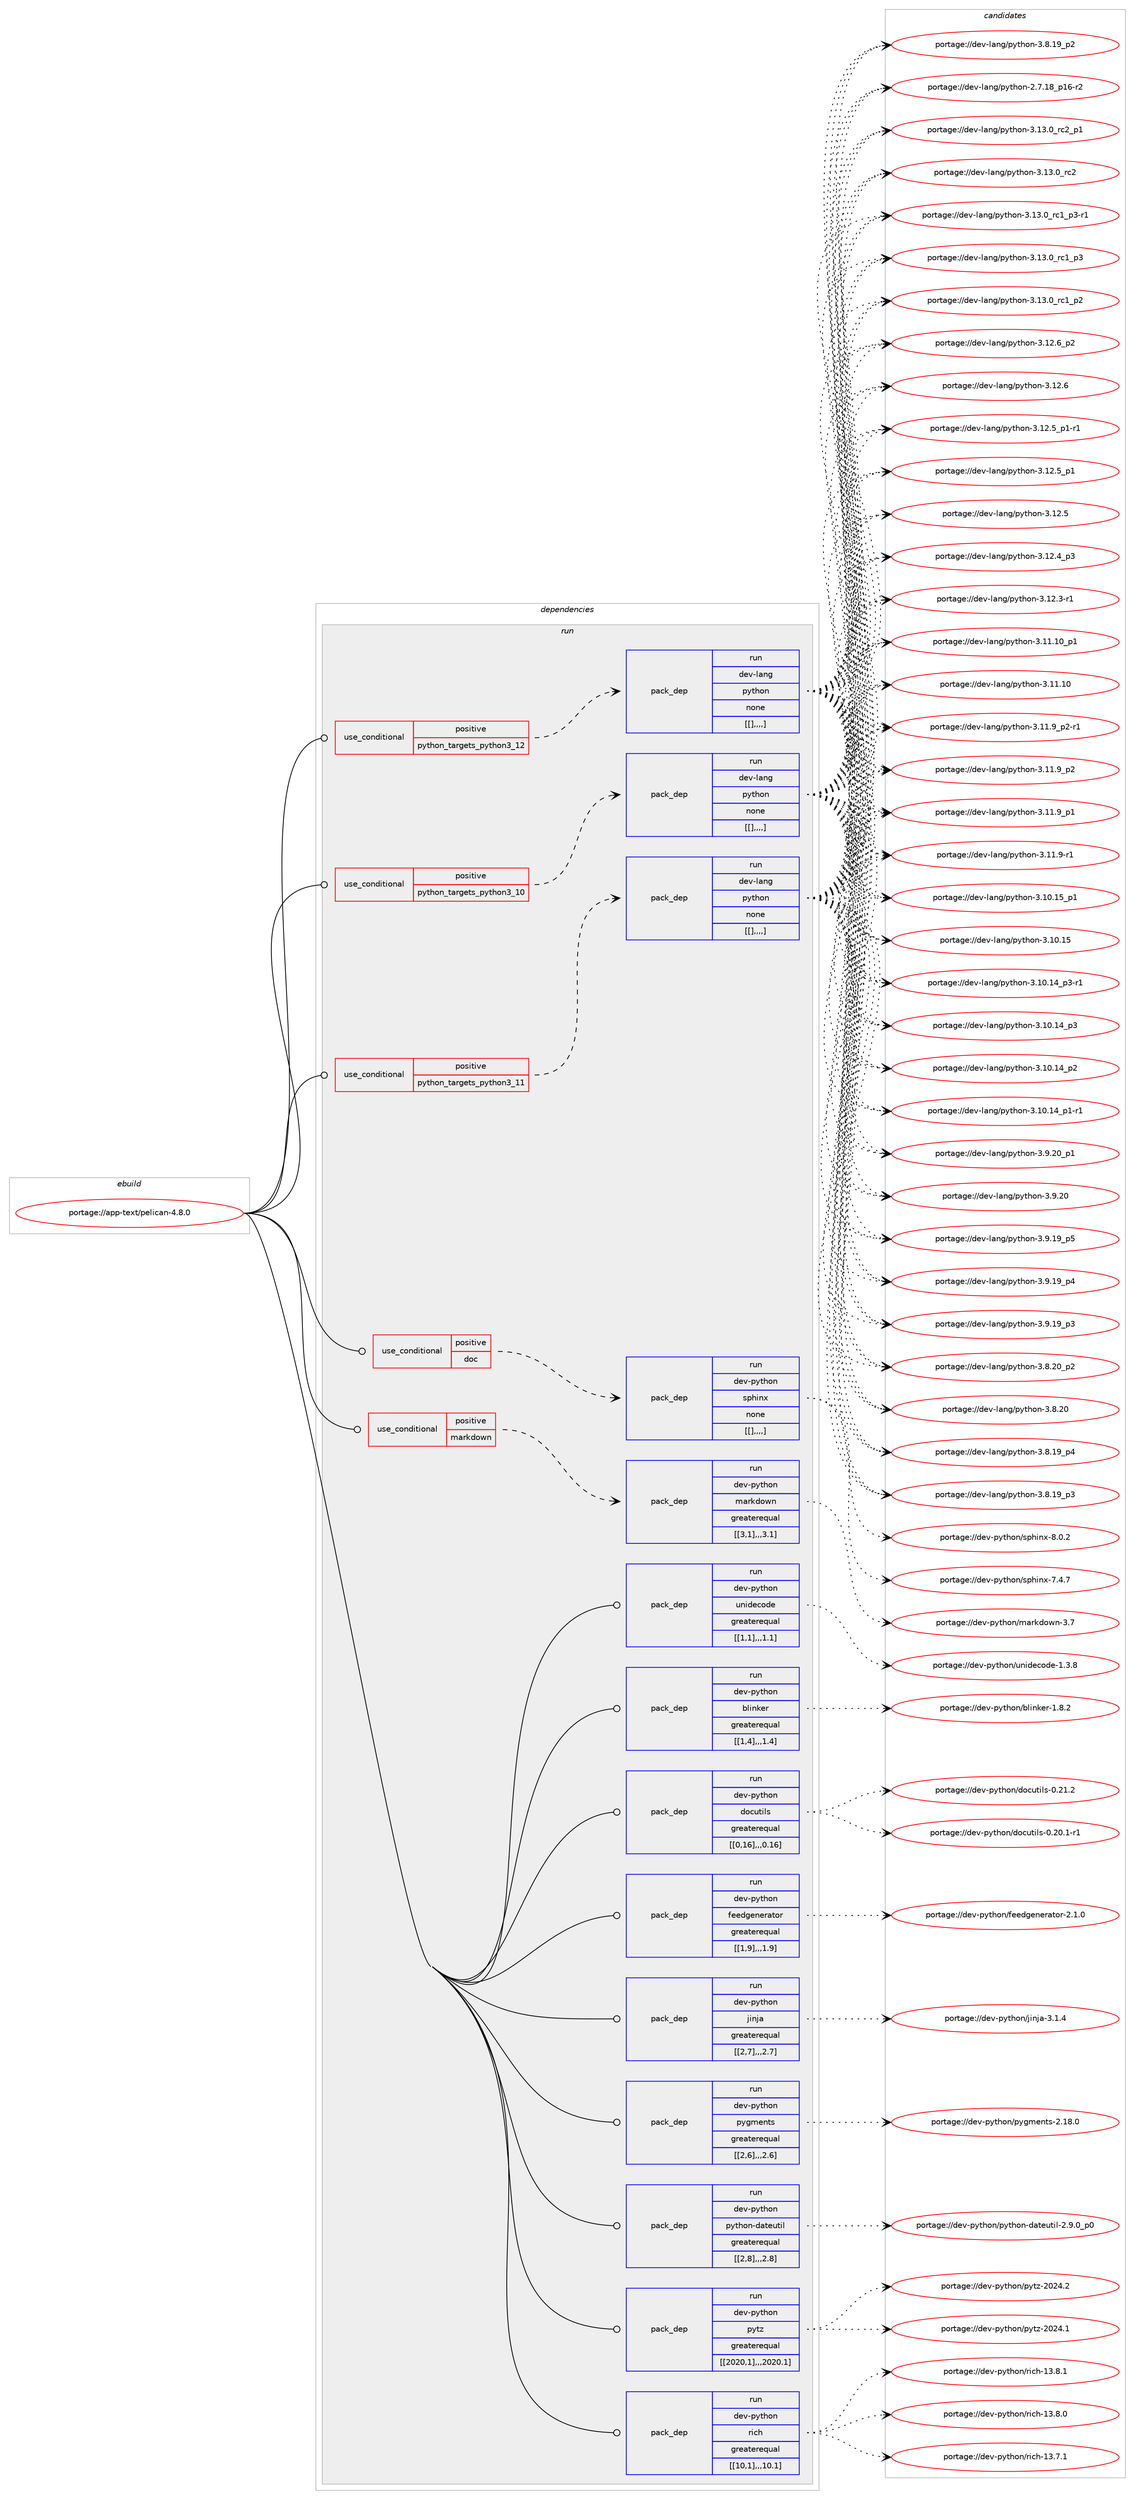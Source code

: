 digraph prolog {

# *************
# Graph options
# *************

newrank=true;
concentrate=true;
compound=true;
graph [rankdir=LR,fontname=Helvetica,fontsize=10,ranksep=1.5];#, ranksep=2.5, nodesep=0.2];
edge  [arrowhead=vee];
node  [fontname=Helvetica,fontsize=10];

# **********
# The ebuild
# **********

subgraph cluster_leftcol {
color=gray;
label=<<i>ebuild</i>>;
id [label="portage://app-text/pelican-4.8.0", color=red, width=4, href="../app-text/pelican-4.8.0.svg"];
}

# ****************
# The dependencies
# ****************

subgraph cluster_midcol {
color=gray;
label=<<i>dependencies</i>>;
subgraph cluster_compile {
fillcolor="#eeeeee";
style=filled;
label=<<i>compile</i>>;
}
subgraph cluster_compileandrun {
fillcolor="#eeeeee";
style=filled;
label=<<i>compile and run</i>>;
}
subgraph cluster_run {
fillcolor="#eeeeee";
style=filled;
label=<<i>run</i>>;
subgraph cond15675 {
dependency57228 [label=<<TABLE BORDER="0" CELLBORDER="1" CELLSPACING="0" CELLPADDING="4"><TR><TD ROWSPAN="3" CELLPADDING="10">use_conditional</TD></TR><TR><TD>positive</TD></TR><TR><TD>doc</TD></TR></TABLE>>, shape=none, color=red];
subgraph pack41052 {
dependency57229 [label=<<TABLE BORDER="0" CELLBORDER="1" CELLSPACING="0" CELLPADDING="4" WIDTH="220"><TR><TD ROWSPAN="6" CELLPADDING="30">pack_dep</TD></TR><TR><TD WIDTH="110">run</TD></TR><TR><TD>dev-python</TD></TR><TR><TD>sphinx</TD></TR><TR><TD>none</TD></TR><TR><TD>[[],,,,]</TD></TR></TABLE>>, shape=none, color=blue];
}
dependency57228:e -> dependency57229:w [weight=20,style="dashed",arrowhead="vee"];
}
id:e -> dependency57228:w [weight=20,style="solid",arrowhead="odot"];
subgraph cond15676 {
dependency57230 [label=<<TABLE BORDER="0" CELLBORDER="1" CELLSPACING="0" CELLPADDING="4"><TR><TD ROWSPAN="3" CELLPADDING="10">use_conditional</TD></TR><TR><TD>positive</TD></TR><TR><TD>markdown</TD></TR></TABLE>>, shape=none, color=red];
subgraph pack41053 {
dependency57231 [label=<<TABLE BORDER="0" CELLBORDER="1" CELLSPACING="0" CELLPADDING="4" WIDTH="220"><TR><TD ROWSPAN="6" CELLPADDING="30">pack_dep</TD></TR><TR><TD WIDTH="110">run</TD></TR><TR><TD>dev-python</TD></TR><TR><TD>markdown</TD></TR><TR><TD>greaterequal</TD></TR><TR><TD>[[3,1],,,3.1]</TD></TR></TABLE>>, shape=none, color=blue];
}
dependency57230:e -> dependency57231:w [weight=20,style="dashed",arrowhead="vee"];
}
id:e -> dependency57230:w [weight=20,style="solid",arrowhead="odot"];
subgraph cond15677 {
dependency57232 [label=<<TABLE BORDER="0" CELLBORDER="1" CELLSPACING="0" CELLPADDING="4"><TR><TD ROWSPAN="3" CELLPADDING="10">use_conditional</TD></TR><TR><TD>positive</TD></TR><TR><TD>python_targets_python3_10</TD></TR></TABLE>>, shape=none, color=red];
subgraph pack41054 {
dependency57233 [label=<<TABLE BORDER="0" CELLBORDER="1" CELLSPACING="0" CELLPADDING="4" WIDTH="220"><TR><TD ROWSPAN="6" CELLPADDING="30">pack_dep</TD></TR><TR><TD WIDTH="110">run</TD></TR><TR><TD>dev-lang</TD></TR><TR><TD>python</TD></TR><TR><TD>none</TD></TR><TR><TD>[[],,,,]</TD></TR></TABLE>>, shape=none, color=blue];
}
dependency57232:e -> dependency57233:w [weight=20,style="dashed",arrowhead="vee"];
}
id:e -> dependency57232:w [weight=20,style="solid",arrowhead="odot"];
subgraph cond15678 {
dependency57234 [label=<<TABLE BORDER="0" CELLBORDER="1" CELLSPACING="0" CELLPADDING="4"><TR><TD ROWSPAN="3" CELLPADDING="10">use_conditional</TD></TR><TR><TD>positive</TD></TR><TR><TD>python_targets_python3_11</TD></TR></TABLE>>, shape=none, color=red];
subgraph pack41055 {
dependency57235 [label=<<TABLE BORDER="0" CELLBORDER="1" CELLSPACING="0" CELLPADDING="4" WIDTH="220"><TR><TD ROWSPAN="6" CELLPADDING="30">pack_dep</TD></TR><TR><TD WIDTH="110">run</TD></TR><TR><TD>dev-lang</TD></TR><TR><TD>python</TD></TR><TR><TD>none</TD></TR><TR><TD>[[],,,,]</TD></TR></TABLE>>, shape=none, color=blue];
}
dependency57234:e -> dependency57235:w [weight=20,style="dashed",arrowhead="vee"];
}
id:e -> dependency57234:w [weight=20,style="solid",arrowhead="odot"];
subgraph cond15679 {
dependency57236 [label=<<TABLE BORDER="0" CELLBORDER="1" CELLSPACING="0" CELLPADDING="4"><TR><TD ROWSPAN="3" CELLPADDING="10">use_conditional</TD></TR><TR><TD>positive</TD></TR><TR><TD>python_targets_python3_12</TD></TR></TABLE>>, shape=none, color=red];
subgraph pack41056 {
dependency57237 [label=<<TABLE BORDER="0" CELLBORDER="1" CELLSPACING="0" CELLPADDING="4" WIDTH="220"><TR><TD ROWSPAN="6" CELLPADDING="30">pack_dep</TD></TR><TR><TD WIDTH="110">run</TD></TR><TR><TD>dev-lang</TD></TR><TR><TD>python</TD></TR><TR><TD>none</TD></TR><TR><TD>[[],,,,]</TD></TR></TABLE>>, shape=none, color=blue];
}
dependency57236:e -> dependency57237:w [weight=20,style="dashed",arrowhead="vee"];
}
id:e -> dependency57236:w [weight=20,style="solid",arrowhead="odot"];
subgraph pack41057 {
dependency57238 [label=<<TABLE BORDER="0" CELLBORDER="1" CELLSPACING="0" CELLPADDING="4" WIDTH="220"><TR><TD ROWSPAN="6" CELLPADDING="30">pack_dep</TD></TR><TR><TD WIDTH="110">run</TD></TR><TR><TD>dev-python</TD></TR><TR><TD>blinker</TD></TR><TR><TD>greaterequal</TD></TR><TR><TD>[[1,4],,,1.4]</TD></TR></TABLE>>, shape=none, color=blue];
}
id:e -> dependency57238:w [weight=20,style="solid",arrowhead="odot"];
subgraph pack41058 {
dependency57239 [label=<<TABLE BORDER="0" CELLBORDER="1" CELLSPACING="0" CELLPADDING="4" WIDTH="220"><TR><TD ROWSPAN="6" CELLPADDING="30">pack_dep</TD></TR><TR><TD WIDTH="110">run</TD></TR><TR><TD>dev-python</TD></TR><TR><TD>docutils</TD></TR><TR><TD>greaterequal</TD></TR><TR><TD>[[0,16],,,0.16]</TD></TR></TABLE>>, shape=none, color=blue];
}
id:e -> dependency57239:w [weight=20,style="solid",arrowhead="odot"];
subgraph pack41059 {
dependency57240 [label=<<TABLE BORDER="0" CELLBORDER="1" CELLSPACING="0" CELLPADDING="4" WIDTH="220"><TR><TD ROWSPAN="6" CELLPADDING="30">pack_dep</TD></TR><TR><TD WIDTH="110">run</TD></TR><TR><TD>dev-python</TD></TR><TR><TD>feedgenerator</TD></TR><TR><TD>greaterequal</TD></TR><TR><TD>[[1,9],,,1.9]</TD></TR></TABLE>>, shape=none, color=blue];
}
id:e -> dependency57240:w [weight=20,style="solid",arrowhead="odot"];
subgraph pack41060 {
dependency57241 [label=<<TABLE BORDER="0" CELLBORDER="1" CELLSPACING="0" CELLPADDING="4" WIDTH="220"><TR><TD ROWSPAN="6" CELLPADDING="30">pack_dep</TD></TR><TR><TD WIDTH="110">run</TD></TR><TR><TD>dev-python</TD></TR><TR><TD>jinja</TD></TR><TR><TD>greaterequal</TD></TR><TR><TD>[[2,7],,,2.7]</TD></TR></TABLE>>, shape=none, color=blue];
}
id:e -> dependency57241:w [weight=20,style="solid",arrowhead="odot"];
subgraph pack41061 {
dependency57242 [label=<<TABLE BORDER="0" CELLBORDER="1" CELLSPACING="0" CELLPADDING="4" WIDTH="220"><TR><TD ROWSPAN="6" CELLPADDING="30">pack_dep</TD></TR><TR><TD WIDTH="110">run</TD></TR><TR><TD>dev-python</TD></TR><TR><TD>pygments</TD></TR><TR><TD>greaterequal</TD></TR><TR><TD>[[2,6],,,2.6]</TD></TR></TABLE>>, shape=none, color=blue];
}
id:e -> dependency57242:w [weight=20,style="solid",arrowhead="odot"];
subgraph pack41062 {
dependency57243 [label=<<TABLE BORDER="0" CELLBORDER="1" CELLSPACING="0" CELLPADDING="4" WIDTH="220"><TR><TD ROWSPAN="6" CELLPADDING="30">pack_dep</TD></TR><TR><TD WIDTH="110">run</TD></TR><TR><TD>dev-python</TD></TR><TR><TD>python-dateutil</TD></TR><TR><TD>greaterequal</TD></TR><TR><TD>[[2,8],,,2.8]</TD></TR></TABLE>>, shape=none, color=blue];
}
id:e -> dependency57243:w [weight=20,style="solid",arrowhead="odot"];
subgraph pack41063 {
dependency57244 [label=<<TABLE BORDER="0" CELLBORDER="1" CELLSPACING="0" CELLPADDING="4" WIDTH="220"><TR><TD ROWSPAN="6" CELLPADDING="30">pack_dep</TD></TR><TR><TD WIDTH="110">run</TD></TR><TR><TD>dev-python</TD></TR><TR><TD>pytz</TD></TR><TR><TD>greaterequal</TD></TR><TR><TD>[[2020,1],,,2020.1]</TD></TR></TABLE>>, shape=none, color=blue];
}
id:e -> dependency57244:w [weight=20,style="solid",arrowhead="odot"];
subgraph pack41064 {
dependency57245 [label=<<TABLE BORDER="0" CELLBORDER="1" CELLSPACING="0" CELLPADDING="4" WIDTH="220"><TR><TD ROWSPAN="6" CELLPADDING="30">pack_dep</TD></TR><TR><TD WIDTH="110">run</TD></TR><TR><TD>dev-python</TD></TR><TR><TD>rich</TD></TR><TR><TD>greaterequal</TD></TR><TR><TD>[[10,1],,,10.1]</TD></TR></TABLE>>, shape=none, color=blue];
}
id:e -> dependency57245:w [weight=20,style="solid",arrowhead="odot"];
subgraph pack41065 {
dependency57246 [label=<<TABLE BORDER="0" CELLBORDER="1" CELLSPACING="0" CELLPADDING="4" WIDTH="220"><TR><TD ROWSPAN="6" CELLPADDING="30">pack_dep</TD></TR><TR><TD WIDTH="110">run</TD></TR><TR><TD>dev-python</TD></TR><TR><TD>unidecode</TD></TR><TR><TD>greaterequal</TD></TR><TR><TD>[[1,1],,,1.1]</TD></TR></TABLE>>, shape=none, color=blue];
}
id:e -> dependency57246:w [weight=20,style="solid",arrowhead="odot"];
}
}

# **************
# The candidates
# **************

subgraph cluster_choices {
rank=same;
color=gray;
label=<<i>candidates</i>>;

subgraph choice41052 {
color=black;
nodesep=1;
choice1001011184511212111610411111047115112104105110120455646484650 [label="portage://dev-python/sphinx-8.0.2", color=red, width=4,href="../dev-python/sphinx-8.0.2.svg"];
choice1001011184511212111610411111047115112104105110120455546524655 [label="portage://dev-python/sphinx-7.4.7", color=red, width=4,href="../dev-python/sphinx-7.4.7.svg"];
dependency57229:e -> choice1001011184511212111610411111047115112104105110120455646484650:w [style=dotted,weight="100"];
dependency57229:e -> choice1001011184511212111610411111047115112104105110120455546524655:w [style=dotted,weight="100"];
}
subgraph choice41053 {
color=black;
nodesep=1;
choice10010111845112121116104111110471099711410710011111911045514655 [label="portage://dev-python/markdown-3.7", color=red, width=4,href="../dev-python/markdown-3.7.svg"];
dependency57231:e -> choice10010111845112121116104111110471099711410710011111911045514655:w [style=dotted,weight="100"];
}
subgraph choice41054 {
color=black;
nodesep=1;
choice100101118451089711010347112121116104111110455146495146489511499509511249 [label="portage://dev-lang/python-3.13.0_rc2_p1", color=red, width=4,href="../dev-lang/python-3.13.0_rc2_p1.svg"];
choice10010111845108971101034711212111610411111045514649514648951149950 [label="portage://dev-lang/python-3.13.0_rc2", color=red, width=4,href="../dev-lang/python-3.13.0_rc2.svg"];
choice1001011184510897110103471121211161041111104551464951464895114994995112514511449 [label="portage://dev-lang/python-3.13.0_rc1_p3-r1", color=red, width=4,href="../dev-lang/python-3.13.0_rc1_p3-r1.svg"];
choice100101118451089711010347112121116104111110455146495146489511499499511251 [label="portage://dev-lang/python-3.13.0_rc1_p3", color=red, width=4,href="../dev-lang/python-3.13.0_rc1_p3.svg"];
choice100101118451089711010347112121116104111110455146495146489511499499511250 [label="portage://dev-lang/python-3.13.0_rc1_p2", color=red, width=4,href="../dev-lang/python-3.13.0_rc1_p2.svg"];
choice100101118451089711010347112121116104111110455146495046549511250 [label="portage://dev-lang/python-3.12.6_p2", color=red, width=4,href="../dev-lang/python-3.12.6_p2.svg"];
choice10010111845108971101034711212111610411111045514649504654 [label="portage://dev-lang/python-3.12.6", color=red, width=4,href="../dev-lang/python-3.12.6.svg"];
choice1001011184510897110103471121211161041111104551464950465395112494511449 [label="portage://dev-lang/python-3.12.5_p1-r1", color=red, width=4,href="../dev-lang/python-3.12.5_p1-r1.svg"];
choice100101118451089711010347112121116104111110455146495046539511249 [label="portage://dev-lang/python-3.12.5_p1", color=red, width=4,href="../dev-lang/python-3.12.5_p1.svg"];
choice10010111845108971101034711212111610411111045514649504653 [label="portage://dev-lang/python-3.12.5", color=red, width=4,href="../dev-lang/python-3.12.5.svg"];
choice100101118451089711010347112121116104111110455146495046529511251 [label="portage://dev-lang/python-3.12.4_p3", color=red, width=4,href="../dev-lang/python-3.12.4_p3.svg"];
choice100101118451089711010347112121116104111110455146495046514511449 [label="portage://dev-lang/python-3.12.3-r1", color=red, width=4,href="../dev-lang/python-3.12.3-r1.svg"];
choice10010111845108971101034711212111610411111045514649494649489511249 [label="portage://dev-lang/python-3.11.10_p1", color=red, width=4,href="../dev-lang/python-3.11.10_p1.svg"];
choice1001011184510897110103471121211161041111104551464949464948 [label="portage://dev-lang/python-3.11.10", color=red, width=4,href="../dev-lang/python-3.11.10.svg"];
choice1001011184510897110103471121211161041111104551464949465795112504511449 [label="portage://dev-lang/python-3.11.9_p2-r1", color=red, width=4,href="../dev-lang/python-3.11.9_p2-r1.svg"];
choice100101118451089711010347112121116104111110455146494946579511250 [label="portage://dev-lang/python-3.11.9_p2", color=red, width=4,href="../dev-lang/python-3.11.9_p2.svg"];
choice100101118451089711010347112121116104111110455146494946579511249 [label="portage://dev-lang/python-3.11.9_p1", color=red, width=4,href="../dev-lang/python-3.11.9_p1.svg"];
choice100101118451089711010347112121116104111110455146494946574511449 [label="portage://dev-lang/python-3.11.9-r1", color=red, width=4,href="../dev-lang/python-3.11.9-r1.svg"];
choice10010111845108971101034711212111610411111045514649484649539511249 [label="portage://dev-lang/python-3.10.15_p1", color=red, width=4,href="../dev-lang/python-3.10.15_p1.svg"];
choice1001011184510897110103471121211161041111104551464948464953 [label="portage://dev-lang/python-3.10.15", color=red, width=4,href="../dev-lang/python-3.10.15.svg"];
choice100101118451089711010347112121116104111110455146494846495295112514511449 [label="portage://dev-lang/python-3.10.14_p3-r1", color=red, width=4,href="../dev-lang/python-3.10.14_p3-r1.svg"];
choice10010111845108971101034711212111610411111045514649484649529511251 [label="portage://dev-lang/python-3.10.14_p3", color=red, width=4,href="../dev-lang/python-3.10.14_p3.svg"];
choice10010111845108971101034711212111610411111045514649484649529511250 [label="portage://dev-lang/python-3.10.14_p2", color=red, width=4,href="../dev-lang/python-3.10.14_p2.svg"];
choice100101118451089711010347112121116104111110455146494846495295112494511449 [label="portage://dev-lang/python-3.10.14_p1-r1", color=red, width=4,href="../dev-lang/python-3.10.14_p1-r1.svg"];
choice100101118451089711010347112121116104111110455146574650489511249 [label="portage://dev-lang/python-3.9.20_p1", color=red, width=4,href="../dev-lang/python-3.9.20_p1.svg"];
choice10010111845108971101034711212111610411111045514657465048 [label="portage://dev-lang/python-3.9.20", color=red, width=4,href="../dev-lang/python-3.9.20.svg"];
choice100101118451089711010347112121116104111110455146574649579511253 [label="portage://dev-lang/python-3.9.19_p5", color=red, width=4,href="../dev-lang/python-3.9.19_p5.svg"];
choice100101118451089711010347112121116104111110455146574649579511252 [label="portage://dev-lang/python-3.9.19_p4", color=red, width=4,href="../dev-lang/python-3.9.19_p4.svg"];
choice100101118451089711010347112121116104111110455146574649579511251 [label="portage://dev-lang/python-3.9.19_p3", color=red, width=4,href="../dev-lang/python-3.9.19_p3.svg"];
choice100101118451089711010347112121116104111110455146564650489511250 [label="portage://dev-lang/python-3.8.20_p2", color=red, width=4,href="../dev-lang/python-3.8.20_p2.svg"];
choice10010111845108971101034711212111610411111045514656465048 [label="portage://dev-lang/python-3.8.20", color=red, width=4,href="../dev-lang/python-3.8.20.svg"];
choice100101118451089711010347112121116104111110455146564649579511252 [label="portage://dev-lang/python-3.8.19_p4", color=red, width=4,href="../dev-lang/python-3.8.19_p4.svg"];
choice100101118451089711010347112121116104111110455146564649579511251 [label="portage://dev-lang/python-3.8.19_p3", color=red, width=4,href="../dev-lang/python-3.8.19_p3.svg"];
choice100101118451089711010347112121116104111110455146564649579511250 [label="portage://dev-lang/python-3.8.19_p2", color=red, width=4,href="../dev-lang/python-3.8.19_p2.svg"];
choice100101118451089711010347112121116104111110455046554649569511249544511450 [label="portage://dev-lang/python-2.7.18_p16-r2", color=red, width=4,href="../dev-lang/python-2.7.18_p16-r2.svg"];
dependency57233:e -> choice100101118451089711010347112121116104111110455146495146489511499509511249:w [style=dotted,weight="100"];
dependency57233:e -> choice10010111845108971101034711212111610411111045514649514648951149950:w [style=dotted,weight="100"];
dependency57233:e -> choice1001011184510897110103471121211161041111104551464951464895114994995112514511449:w [style=dotted,weight="100"];
dependency57233:e -> choice100101118451089711010347112121116104111110455146495146489511499499511251:w [style=dotted,weight="100"];
dependency57233:e -> choice100101118451089711010347112121116104111110455146495146489511499499511250:w [style=dotted,weight="100"];
dependency57233:e -> choice100101118451089711010347112121116104111110455146495046549511250:w [style=dotted,weight="100"];
dependency57233:e -> choice10010111845108971101034711212111610411111045514649504654:w [style=dotted,weight="100"];
dependency57233:e -> choice1001011184510897110103471121211161041111104551464950465395112494511449:w [style=dotted,weight="100"];
dependency57233:e -> choice100101118451089711010347112121116104111110455146495046539511249:w [style=dotted,weight="100"];
dependency57233:e -> choice10010111845108971101034711212111610411111045514649504653:w [style=dotted,weight="100"];
dependency57233:e -> choice100101118451089711010347112121116104111110455146495046529511251:w [style=dotted,weight="100"];
dependency57233:e -> choice100101118451089711010347112121116104111110455146495046514511449:w [style=dotted,weight="100"];
dependency57233:e -> choice10010111845108971101034711212111610411111045514649494649489511249:w [style=dotted,weight="100"];
dependency57233:e -> choice1001011184510897110103471121211161041111104551464949464948:w [style=dotted,weight="100"];
dependency57233:e -> choice1001011184510897110103471121211161041111104551464949465795112504511449:w [style=dotted,weight="100"];
dependency57233:e -> choice100101118451089711010347112121116104111110455146494946579511250:w [style=dotted,weight="100"];
dependency57233:e -> choice100101118451089711010347112121116104111110455146494946579511249:w [style=dotted,weight="100"];
dependency57233:e -> choice100101118451089711010347112121116104111110455146494946574511449:w [style=dotted,weight="100"];
dependency57233:e -> choice10010111845108971101034711212111610411111045514649484649539511249:w [style=dotted,weight="100"];
dependency57233:e -> choice1001011184510897110103471121211161041111104551464948464953:w [style=dotted,weight="100"];
dependency57233:e -> choice100101118451089711010347112121116104111110455146494846495295112514511449:w [style=dotted,weight="100"];
dependency57233:e -> choice10010111845108971101034711212111610411111045514649484649529511251:w [style=dotted,weight="100"];
dependency57233:e -> choice10010111845108971101034711212111610411111045514649484649529511250:w [style=dotted,weight="100"];
dependency57233:e -> choice100101118451089711010347112121116104111110455146494846495295112494511449:w [style=dotted,weight="100"];
dependency57233:e -> choice100101118451089711010347112121116104111110455146574650489511249:w [style=dotted,weight="100"];
dependency57233:e -> choice10010111845108971101034711212111610411111045514657465048:w [style=dotted,weight="100"];
dependency57233:e -> choice100101118451089711010347112121116104111110455146574649579511253:w [style=dotted,weight="100"];
dependency57233:e -> choice100101118451089711010347112121116104111110455146574649579511252:w [style=dotted,weight="100"];
dependency57233:e -> choice100101118451089711010347112121116104111110455146574649579511251:w [style=dotted,weight="100"];
dependency57233:e -> choice100101118451089711010347112121116104111110455146564650489511250:w [style=dotted,weight="100"];
dependency57233:e -> choice10010111845108971101034711212111610411111045514656465048:w [style=dotted,weight="100"];
dependency57233:e -> choice100101118451089711010347112121116104111110455146564649579511252:w [style=dotted,weight="100"];
dependency57233:e -> choice100101118451089711010347112121116104111110455146564649579511251:w [style=dotted,weight="100"];
dependency57233:e -> choice100101118451089711010347112121116104111110455146564649579511250:w [style=dotted,weight="100"];
dependency57233:e -> choice100101118451089711010347112121116104111110455046554649569511249544511450:w [style=dotted,weight="100"];
}
subgraph choice41055 {
color=black;
nodesep=1;
choice100101118451089711010347112121116104111110455146495146489511499509511249 [label="portage://dev-lang/python-3.13.0_rc2_p1", color=red, width=4,href="../dev-lang/python-3.13.0_rc2_p1.svg"];
choice10010111845108971101034711212111610411111045514649514648951149950 [label="portage://dev-lang/python-3.13.0_rc2", color=red, width=4,href="../dev-lang/python-3.13.0_rc2.svg"];
choice1001011184510897110103471121211161041111104551464951464895114994995112514511449 [label="portage://dev-lang/python-3.13.0_rc1_p3-r1", color=red, width=4,href="../dev-lang/python-3.13.0_rc1_p3-r1.svg"];
choice100101118451089711010347112121116104111110455146495146489511499499511251 [label="portage://dev-lang/python-3.13.0_rc1_p3", color=red, width=4,href="../dev-lang/python-3.13.0_rc1_p3.svg"];
choice100101118451089711010347112121116104111110455146495146489511499499511250 [label="portage://dev-lang/python-3.13.0_rc1_p2", color=red, width=4,href="../dev-lang/python-3.13.0_rc1_p2.svg"];
choice100101118451089711010347112121116104111110455146495046549511250 [label="portage://dev-lang/python-3.12.6_p2", color=red, width=4,href="../dev-lang/python-3.12.6_p2.svg"];
choice10010111845108971101034711212111610411111045514649504654 [label="portage://dev-lang/python-3.12.6", color=red, width=4,href="../dev-lang/python-3.12.6.svg"];
choice1001011184510897110103471121211161041111104551464950465395112494511449 [label="portage://dev-lang/python-3.12.5_p1-r1", color=red, width=4,href="../dev-lang/python-3.12.5_p1-r1.svg"];
choice100101118451089711010347112121116104111110455146495046539511249 [label="portage://dev-lang/python-3.12.5_p1", color=red, width=4,href="../dev-lang/python-3.12.5_p1.svg"];
choice10010111845108971101034711212111610411111045514649504653 [label="portage://dev-lang/python-3.12.5", color=red, width=4,href="../dev-lang/python-3.12.5.svg"];
choice100101118451089711010347112121116104111110455146495046529511251 [label="portage://dev-lang/python-3.12.4_p3", color=red, width=4,href="../dev-lang/python-3.12.4_p3.svg"];
choice100101118451089711010347112121116104111110455146495046514511449 [label="portage://dev-lang/python-3.12.3-r1", color=red, width=4,href="../dev-lang/python-3.12.3-r1.svg"];
choice10010111845108971101034711212111610411111045514649494649489511249 [label="portage://dev-lang/python-3.11.10_p1", color=red, width=4,href="../dev-lang/python-3.11.10_p1.svg"];
choice1001011184510897110103471121211161041111104551464949464948 [label="portage://dev-lang/python-3.11.10", color=red, width=4,href="../dev-lang/python-3.11.10.svg"];
choice1001011184510897110103471121211161041111104551464949465795112504511449 [label="portage://dev-lang/python-3.11.9_p2-r1", color=red, width=4,href="../dev-lang/python-3.11.9_p2-r1.svg"];
choice100101118451089711010347112121116104111110455146494946579511250 [label="portage://dev-lang/python-3.11.9_p2", color=red, width=4,href="../dev-lang/python-3.11.9_p2.svg"];
choice100101118451089711010347112121116104111110455146494946579511249 [label="portage://dev-lang/python-3.11.9_p1", color=red, width=4,href="../dev-lang/python-3.11.9_p1.svg"];
choice100101118451089711010347112121116104111110455146494946574511449 [label="portage://dev-lang/python-3.11.9-r1", color=red, width=4,href="../dev-lang/python-3.11.9-r1.svg"];
choice10010111845108971101034711212111610411111045514649484649539511249 [label="portage://dev-lang/python-3.10.15_p1", color=red, width=4,href="../dev-lang/python-3.10.15_p1.svg"];
choice1001011184510897110103471121211161041111104551464948464953 [label="portage://dev-lang/python-3.10.15", color=red, width=4,href="../dev-lang/python-3.10.15.svg"];
choice100101118451089711010347112121116104111110455146494846495295112514511449 [label="portage://dev-lang/python-3.10.14_p3-r1", color=red, width=4,href="../dev-lang/python-3.10.14_p3-r1.svg"];
choice10010111845108971101034711212111610411111045514649484649529511251 [label="portage://dev-lang/python-3.10.14_p3", color=red, width=4,href="../dev-lang/python-3.10.14_p3.svg"];
choice10010111845108971101034711212111610411111045514649484649529511250 [label="portage://dev-lang/python-3.10.14_p2", color=red, width=4,href="../dev-lang/python-3.10.14_p2.svg"];
choice100101118451089711010347112121116104111110455146494846495295112494511449 [label="portage://dev-lang/python-3.10.14_p1-r1", color=red, width=4,href="../dev-lang/python-3.10.14_p1-r1.svg"];
choice100101118451089711010347112121116104111110455146574650489511249 [label="portage://dev-lang/python-3.9.20_p1", color=red, width=4,href="../dev-lang/python-3.9.20_p1.svg"];
choice10010111845108971101034711212111610411111045514657465048 [label="portage://dev-lang/python-3.9.20", color=red, width=4,href="../dev-lang/python-3.9.20.svg"];
choice100101118451089711010347112121116104111110455146574649579511253 [label="portage://dev-lang/python-3.9.19_p5", color=red, width=4,href="../dev-lang/python-3.9.19_p5.svg"];
choice100101118451089711010347112121116104111110455146574649579511252 [label="portage://dev-lang/python-3.9.19_p4", color=red, width=4,href="../dev-lang/python-3.9.19_p4.svg"];
choice100101118451089711010347112121116104111110455146574649579511251 [label="portage://dev-lang/python-3.9.19_p3", color=red, width=4,href="../dev-lang/python-3.9.19_p3.svg"];
choice100101118451089711010347112121116104111110455146564650489511250 [label="portage://dev-lang/python-3.8.20_p2", color=red, width=4,href="../dev-lang/python-3.8.20_p2.svg"];
choice10010111845108971101034711212111610411111045514656465048 [label="portage://dev-lang/python-3.8.20", color=red, width=4,href="../dev-lang/python-3.8.20.svg"];
choice100101118451089711010347112121116104111110455146564649579511252 [label="portage://dev-lang/python-3.8.19_p4", color=red, width=4,href="../dev-lang/python-3.8.19_p4.svg"];
choice100101118451089711010347112121116104111110455146564649579511251 [label="portage://dev-lang/python-3.8.19_p3", color=red, width=4,href="../dev-lang/python-3.8.19_p3.svg"];
choice100101118451089711010347112121116104111110455146564649579511250 [label="portage://dev-lang/python-3.8.19_p2", color=red, width=4,href="../dev-lang/python-3.8.19_p2.svg"];
choice100101118451089711010347112121116104111110455046554649569511249544511450 [label="portage://dev-lang/python-2.7.18_p16-r2", color=red, width=4,href="../dev-lang/python-2.7.18_p16-r2.svg"];
dependency57235:e -> choice100101118451089711010347112121116104111110455146495146489511499509511249:w [style=dotted,weight="100"];
dependency57235:e -> choice10010111845108971101034711212111610411111045514649514648951149950:w [style=dotted,weight="100"];
dependency57235:e -> choice1001011184510897110103471121211161041111104551464951464895114994995112514511449:w [style=dotted,weight="100"];
dependency57235:e -> choice100101118451089711010347112121116104111110455146495146489511499499511251:w [style=dotted,weight="100"];
dependency57235:e -> choice100101118451089711010347112121116104111110455146495146489511499499511250:w [style=dotted,weight="100"];
dependency57235:e -> choice100101118451089711010347112121116104111110455146495046549511250:w [style=dotted,weight="100"];
dependency57235:e -> choice10010111845108971101034711212111610411111045514649504654:w [style=dotted,weight="100"];
dependency57235:e -> choice1001011184510897110103471121211161041111104551464950465395112494511449:w [style=dotted,weight="100"];
dependency57235:e -> choice100101118451089711010347112121116104111110455146495046539511249:w [style=dotted,weight="100"];
dependency57235:e -> choice10010111845108971101034711212111610411111045514649504653:w [style=dotted,weight="100"];
dependency57235:e -> choice100101118451089711010347112121116104111110455146495046529511251:w [style=dotted,weight="100"];
dependency57235:e -> choice100101118451089711010347112121116104111110455146495046514511449:w [style=dotted,weight="100"];
dependency57235:e -> choice10010111845108971101034711212111610411111045514649494649489511249:w [style=dotted,weight="100"];
dependency57235:e -> choice1001011184510897110103471121211161041111104551464949464948:w [style=dotted,weight="100"];
dependency57235:e -> choice1001011184510897110103471121211161041111104551464949465795112504511449:w [style=dotted,weight="100"];
dependency57235:e -> choice100101118451089711010347112121116104111110455146494946579511250:w [style=dotted,weight="100"];
dependency57235:e -> choice100101118451089711010347112121116104111110455146494946579511249:w [style=dotted,weight="100"];
dependency57235:e -> choice100101118451089711010347112121116104111110455146494946574511449:w [style=dotted,weight="100"];
dependency57235:e -> choice10010111845108971101034711212111610411111045514649484649539511249:w [style=dotted,weight="100"];
dependency57235:e -> choice1001011184510897110103471121211161041111104551464948464953:w [style=dotted,weight="100"];
dependency57235:e -> choice100101118451089711010347112121116104111110455146494846495295112514511449:w [style=dotted,weight="100"];
dependency57235:e -> choice10010111845108971101034711212111610411111045514649484649529511251:w [style=dotted,weight="100"];
dependency57235:e -> choice10010111845108971101034711212111610411111045514649484649529511250:w [style=dotted,weight="100"];
dependency57235:e -> choice100101118451089711010347112121116104111110455146494846495295112494511449:w [style=dotted,weight="100"];
dependency57235:e -> choice100101118451089711010347112121116104111110455146574650489511249:w [style=dotted,weight="100"];
dependency57235:e -> choice10010111845108971101034711212111610411111045514657465048:w [style=dotted,weight="100"];
dependency57235:e -> choice100101118451089711010347112121116104111110455146574649579511253:w [style=dotted,weight="100"];
dependency57235:e -> choice100101118451089711010347112121116104111110455146574649579511252:w [style=dotted,weight="100"];
dependency57235:e -> choice100101118451089711010347112121116104111110455146574649579511251:w [style=dotted,weight="100"];
dependency57235:e -> choice100101118451089711010347112121116104111110455146564650489511250:w [style=dotted,weight="100"];
dependency57235:e -> choice10010111845108971101034711212111610411111045514656465048:w [style=dotted,weight="100"];
dependency57235:e -> choice100101118451089711010347112121116104111110455146564649579511252:w [style=dotted,weight="100"];
dependency57235:e -> choice100101118451089711010347112121116104111110455146564649579511251:w [style=dotted,weight="100"];
dependency57235:e -> choice100101118451089711010347112121116104111110455146564649579511250:w [style=dotted,weight="100"];
dependency57235:e -> choice100101118451089711010347112121116104111110455046554649569511249544511450:w [style=dotted,weight="100"];
}
subgraph choice41056 {
color=black;
nodesep=1;
choice100101118451089711010347112121116104111110455146495146489511499509511249 [label="portage://dev-lang/python-3.13.0_rc2_p1", color=red, width=4,href="../dev-lang/python-3.13.0_rc2_p1.svg"];
choice10010111845108971101034711212111610411111045514649514648951149950 [label="portage://dev-lang/python-3.13.0_rc2", color=red, width=4,href="../dev-lang/python-3.13.0_rc2.svg"];
choice1001011184510897110103471121211161041111104551464951464895114994995112514511449 [label="portage://dev-lang/python-3.13.0_rc1_p3-r1", color=red, width=4,href="../dev-lang/python-3.13.0_rc1_p3-r1.svg"];
choice100101118451089711010347112121116104111110455146495146489511499499511251 [label="portage://dev-lang/python-3.13.0_rc1_p3", color=red, width=4,href="../dev-lang/python-3.13.0_rc1_p3.svg"];
choice100101118451089711010347112121116104111110455146495146489511499499511250 [label="portage://dev-lang/python-3.13.0_rc1_p2", color=red, width=4,href="../dev-lang/python-3.13.0_rc1_p2.svg"];
choice100101118451089711010347112121116104111110455146495046549511250 [label="portage://dev-lang/python-3.12.6_p2", color=red, width=4,href="../dev-lang/python-3.12.6_p2.svg"];
choice10010111845108971101034711212111610411111045514649504654 [label="portage://dev-lang/python-3.12.6", color=red, width=4,href="../dev-lang/python-3.12.6.svg"];
choice1001011184510897110103471121211161041111104551464950465395112494511449 [label="portage://dev-lang/python-3.12.5_p1-r1", color=red, width=4,href="../dev-lang/python-3.12.5_p1-r1.svg"];
choice100101118451089711010347112121116104111110455146495046539511249 [label="portage://dev-lang/python-3.12.5_p1", color=red, width=4,href="../dev-lang/python-3.12.5_p1.svg"];
choice10010111845108971101034711212111610411111045514649504653 [label="portage://dev-lang/python-3.12.5", color=red, width=4,href="../dev-lang/python-3.12.5.svg"];
choice100101118451089711010347112121116104111110455146495046529511251 [label="portage://dev-lang/python-3.12.4_p3", color=red, width=4,href="../dev-lang/python-3.12.4_p3.svg"];
choice100101118451089711010347112121116104111110455146495046514511449 [label="portage://dev-lang/python-3.12.3-r1", color=red, width=4,href="../dev-lang/python-3.12.3-r1.svg"];
choice10010111845108971101034711212111610411111045514649494649489511249 [label="portage://dev-lang/python-3.11.10_p1", color=red, width=4,href="../dev-lang/python-3.11.10_p1.svg"];
choice1001011184510897110103471121211161041111104551464949464948 [label="portage://dev-lang/python-3.11.10", color=red, width=4,href="../dev-lang/python-3.11.10.svg"];
choice1001011184510897110103471121211161041111104551464949465795112504511449 [label="portage://dev-lang/python-3.11.9_p2-r1", color=red, width=4,href="../dev-lang/python-3.11.9_p2-r1.svg"];
choice100101118451089711010347112121116104111110455146494946579511250 [label="portage://dev-lang/python-3.11.9_p2", color=red, width=4,href="../dev-lang/python-3.11.9_p2.svg"];
choice100101118451089711010347112121116104111110455146494946579511249 [label="portage://dev-lang/python-3.11.9_p1", color=red, width=4,href="../dev-lang/python-3.11.9_p1.svg"];
choice100101118451089711010347112121116104111110455146494946574511449 [label="portage://dev-lang/python-3.11.9-r1", color=red, width=4,href="../dev-lang/python-3.11.9-r1.svg"];
choice10010111845108971101034711212111610411111045514649484649539511249 [label="portage://dev-lang/python-3.10.15_p1", color=red, width=4,href="../dev-lang/python-3.10.15_p1.svg"];
choice1001011184510897110103471121211161041111104551464948464953 [label="portage://dev-lang/python-3.10.15", color=red, width=4,href="../dev-lang/python-3.10.15.svg"];
choice100101118451089711010347112121116104111110455146494846495295112514511449 [label="portage://dev-lang/python-3.10.14_p3-r1", color=red, width=4,href="../dev-lang/python-3.10.14_p3-r1.svg"];
choice10010111845108971101034711212111610411111045514649484649529511251 [label="portage://dev-lang/python-3.10.14_p3", color=red, width=4,href="../dev-lang/python-3.10.14_p3.svg"];
choice10010111845108971101034711212111610411111045514649484649529511250 [label="portage://dev-lang/python-3.10.14_p2", color=red, width=4,href="../dev-lang/python-3.10.14_p2.svg"];
choice100101118451089711010347112121116104111110455146494846495295112494511449 [label="portage://dev-lang/python-3.10.14_p1-r1", color=red, width=4,href="../dev-lang/python-3.10.14_p1-r1.svg"];
choice100101118451089711010347112121116104111110455146574650489511249 [label="portage://dev-lang/python-3.9.20_p1", color=red, width=4,href="../dev-lang/python-3.9.20_p1.svg"];
choice10010111845108971101034711212111610411111045514657465048 [label="portage://dev-lang/python-3.9.20", color=red, width=4,href="../dev-lang/python-3.9.20.svg"];
choice100101118451089711010347112121116104111110455146574649579511253 [label="portage://dev-lang/python-3.9.19_p5", color=red, width=4,href="../dev-lang/python-3.9.19_p5.svg"];
choice100101118451089711010347112121116104111110455146574649579511252 [label="portage://dev-lang/python-3.9.19_p4", color=red, width=4,href="../dev-lang/python-3.9.19_p4.svg"];
choice100101118451089711010347112121116104111110455146574649579511251 [label="portage://dev-lang/python-3.9.19_p3", color=red, width=4,href="../dev-lang/python-3.9.19_p3.svg"];
choice100101118451089711010347112121116104111110455146564650489511250 [label="portage://dev-lang/python-3.8.20_p2", color=red, width=4,href="../dev-lang/python-3.8.20_p2.svg"];
choice10010111845108971101034711212111610411111045514656465048 [label="portage://dev-lang/python-3.8.20", color=red, width=4,href="../dev-lang/python-3.8.20.svg"];
choice100101118451089711010347112121116104111110455146564649579511252 [label="portage://dev-lang/python-3.8.19_p4", color=red, width=4,href="../dev-lang/python-3.8.19_p4.svg"];
choice100101118451089711010347112121116104111110455146564649579511251 [label="portage://dev-lang/python-3.8.19_p3", color=red, width=4,href="../dev-lang/python-3.8.19_p3.svg"];
choice100101118451089711010347112121116104111110455146564649579511250 [label="portage://dev-lang/python-3.8.19_p2", color=red, width=4,href="../dev-lang/python-3.8.19_p2.svg"];
choice100101118451089711010347112121116104111110455046554649569511249544511450 [label="portage://dev-lang/python-2.7.18_p16-r2", color=red, width=4,href="../dev-lang/python-2.7.18_p16-r2.svg"];
dependency57237:e -> choice100101118451089711010347112121116104111110455146495146489511499509511249:w [style=dotted,weight="100"];
dependency57237:e -> choice10010111845108971101034711212111610411111045514649514648951149950:w [style=dotted,weight="100"];
dependency57237:e -> choice1001011184510897110103471121211161041111104551464951464895114994995112514511449:w [style=dotted,weight="100"];
dependency57237:e -> choice100101118451089711010347112121116104111110455146495146489511499499511251:w [style=dotted,weight="100"];
dependency57237:e -> choice100101118451089711010347112121116104111110455146495146489511499499511250:w [style=dotted,weight="100"];
dependency57237:e -> choice100101118451089711010347112121116104111110455146495046549511250:w [style=dotted,weight="100"];
dependency57237:e -> choice10010111845108971101034711212111610411111045514649504654:w [style=dotted,weight="100"];
dependency57237:e -> choice1001011184510897110103471121211161041111104551464950465395112494511449:w [style=dotted,weight="100"];
dependency57237:e -> choice100101118451089711010347112121116104111110455146495046539511249:w [style=dotted,weight="100"];
dependency57237:e -> choice10010111845108971101034711212111610411111045514649504653:w [style=dotted,weight="100"];
dependency57237:e -> choice100101118451089711010347112121116104111110455146495046529511251:w [style=dotted,weight="100"];
dependency57237:e -> choice100101118451089711010347112121116104111110455146495046514511449:w [style=dotted,weight="100"];
dependency57237:e -> choice10010111845108971101034711212111610411111045514649494649489511249:w [style=dotted,weight="100"];
dependency57237:e -> choice1001011184510897110103471121211161041111104551464949464948:w [style=dotted,weight="100"];
dependency57237:e -> choice1001011184510897110103471121211161041111104551464949465795112504511449:w [style=dotted,weight="100"];
dependency57237:e -> choice100101118451089711010347112121116104111110455146494946579511250:w [style=dotted,weight="100"];
dependency57237:e -> choice100101118451089711010347112121116104111110455146494946579511249:w [style=dotted,weight="100"];
dependency57237:e -> choice100101118451089711010347112121116104111110455146494946574511449:w [style=dotted,weight="100"];
dependency57237:e -> choice10010111845108971101034711212111610411111045514649484649539511249:w [style=dotted,weight="100"];
dependency57237:e -> choice1001011184510897110103471121211161041111104551464948464953:w [style=dotted,weight="100"];
dependency57237:e -> choice100101118451089711010347112121116104111110455146494846495295112514511449:w [style=dotted,weight="100"];
dependency57237:e -> choice10010111845108971101034711212111610411111045514649484649529511251:w [style=dotted,weight="100"];
dependency57237:e -> choice10010111845108971101034711212111610411111045514649484649529511250:w [style=dotted,weight="100"];
dependency57237:e -> choice100101118451089711010347112121116104111110455146494846495295112494511449:w [style=dotted,weight="100"];
dependency57237:e -> choice100101118451089711010347112121116104111110455146574650489511249:w [style=dotted,weight="100"];
dependency57237:e -> choice10010111845108971101034711212111610411111045514657465048:w [style=dotted,weight="100"];
dependency57237:e -> choice100101118451089711010347112121116104111110455146574649579511253:w [style=dotted,weight="100"];
dependency57237:e -> choice100101118451089711010347112121116104111110455146574649579511252:w [style=dotted,weight="100"];
dependency57237:e -> choice100101118451089711010347112121116104111110455146574649579511251:w [style=dotted,weight="100"];
dependency57237:e -> choice100101118451089711010347112121116104111110455146564650489511250:w [style=dotted,weight="100"];
dependency57237:e -> choice10010111845108971101034711212111610411111045514656465048:w [style=dotted,weight="100"];
dependency57237:e -> choice100101118451089711010347112121116104111110455146564649579511252:w [style=dotted,weight="100"];
dependency57237:e -> choice100101118451089711010347112121116104111110455146564649579511251:w [style=dotted,weight="100"];
dependency57237:e -> choice100101118451089711010347112121116104111110455146564649579511250:w [style=dotted,weight="100"];
dependency57237:e -> choice100101118451089711010347112121116104111110455046554649569511249544511450:w [style=dotted,weight="100"];
}
subgraph choice41057 {
color=black;
nodesep=1;
choice100101118451121211161041111104798108105110107101114454946564650 [label="portage://dev-python/blinker-1.8.2", color=red, width=4,href="../dev-python/blinker-1.8.2.svg"];
dependency57238:e -> choice100101118451121211161041111104798108105110107101114454946564650:w [style=dotted,weight="100"];
}
subgraph choice41058 {
color=black;
nodesep=1;
choice10010111845112121116104111110471001119911711610510811545484650494650 [label="portage://dev-python/docutils-0.21.2", color=red, width=4,href="../dev-python/docutils-0.21.2.svg"];
choice100101118451121211161041111104710011199117116105108115454846504846494511449 [label="portage://dev-python/docutils-0.20.1-r1", color=red, width=4,href="../dev-python/docutils-0.20.1-r1.svg"];
dependency57239:e -> choice10010111845112121116104111110471001119911711610510811545484650494650:w [style=dotted,weight="100"];
dependency57239:e -> choice100101118451121211161041111104710011199117116105108115454846504846494511449:w [style=dotted,weight="100"];
}
subgraph choice41059 {
color=black;
nodesep=1;
choice100101118451121211161041111104710210110110010310111010111497116111114455046494648 [label="portage://dev-python/feedgenerator-2.1.0", color=red, width=4,href="../dev-python/feedgenerator-2.1.0.svg"];
dependency57240:e -> choice100101118451121211161041111104710210110110010310111010111497116111114455046494648:w [style=dotted,weight="100"];
}
subgraph choice41060 {
color=black;
nodesep=1;
choice100101118451121211161041111104710610511010697455146494652 [label="portage://dev-python/jinja-3.1.4", color=red, width=4,href="../dev-python/jinja-3.1.4.svg"];
dependency57241:e -> choice100101118451121211161041111104710610511010697455146494652:w [style=dotted,weight="100"];
}
subgraph choice41061 {
color=black;
nodesep=1;
choice100101118451121211161041111104711212110310910111011611545504649564648 [label="portage://dev-python/pygments-2.18.0", color=red, width=4,href="../dev-python/pygments-2.18.0.svg"];
dependency57242:e -> choice100101118451121211161041111104711212110310910111011611545504649564648:w [style=dotted,weight="100"];
}
subgraph choice41062 {
color=black;
nodesep=1;
choice100101118451121211161041111104711212111610411111045100971161011171161051084550465746489511248 [label="portage://dev-python/python-dateutil-2.9.0_p0", color=red, width=4,href="../dev-python/python-dateutil-2.9.0_p0.svg"];
dependency57243:e -> choice100101118451121211161041111104711212111610411111045100971161011171161051084550465746489511248:w [style=dotted,weight="100"];
}
subgraph choice41063 {
color=black;
nodesep=1;
choice100101118451121211161041111104711212111612245504850524650 [label="portage://dev-python/pytz-2024.2", color=red, width=4,href="../dev-python/pytz-2024.2.svg"];
choice100101118451121211161041111104711212111612245504850524649 [label="portage://dev-python/pytz-2024.1", color=red, width=4,href="../dev-python/pytz-2024.1.svg"];
dependency57244:e -> choice100101118451121211161041111104711212111612245504850524650:w [style=dotted,weight="100"];
dependency57244:e -> choice100101118451121211161041111104711212111612245504850524649:w [style=dotted,weight="100"];
}
subgraph choice41064 {
color=black;
nodesep=1;
choice10010111845112121116104111110471141059910445495146564649 [label="portage://dev-python/rich-13.8.1", color=red, width=4,href="../dev-python/rich-13.8.1.svg"];
choice10010111845112121116104111110471141059910445495146564648 [label="portage://dev-python/rich-13.8.0", color=red, width=4,href="../dev-python/rich-13.8.0.svg"];
choice10010111845112121116104111110471141059910445495146554649 [label="portage://dev-python/rich-13.7.1", color=red, width=4,href="../dev-python/rich-13.7.1.svg"];
dependency57245:e -> choice10010111845112121116104111110471141059910445495146564649:w [style=dotted,weight="100"];
dependency57245:e -> choice10010111845112121116104111110471141059910445495146564648:w [style=dotted,weight="100"];
dependency57245:e -> choice10010111845112121116104111110471141059910445495146554649:w [style=dotted,weight="100"];
}
subgraph choice41065 {
color=black;
nodesep=1;
choice100101118451121211161041111104711711010510010199111100101454946514656 [label="portage://dev-python/unidecode-1.3.8", color=red, width=4,href="../dev-python/unidecode-1.3.8.svg"];
dependency57246:e -> choice100101118451121211161041111104711711010510010199111100101454946514656:w [style=dotted,weight="100"];
}
}

}
